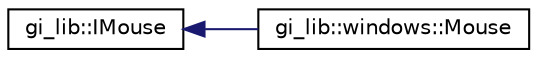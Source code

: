 digraph "Graphical Class Hierarchy"
{
  edge [fontname="Helvetica",fontsize="10",labelfontname="Helvetica",labelfontsize="10"];
  node [fontname="Helvetica",fontsize="10",shape=record];
  rankdir="LR";
  Node1 [label="gi_lib::IMouse",height=0.2,width=0.4,color="black", fillcolor="white", style="filled",URL="$classgi__lib_1_1_i_mouse.html",tooltip="Represents the status of a mouse. "];
  Node1 -> Node2 [dir="back",color="midnightblue",fontsize="10",style="solid",fontname="Helvetica"];
  Node2 [label="gi_lib::windows::Mouse",height=0.2,width=0.4,color="black", fillcolor="white", style="filled",URL="$classgi__lib_1_1windows_1_1_mouse.html",tooltip="Represents the status of a mouse under windows. "];
}
